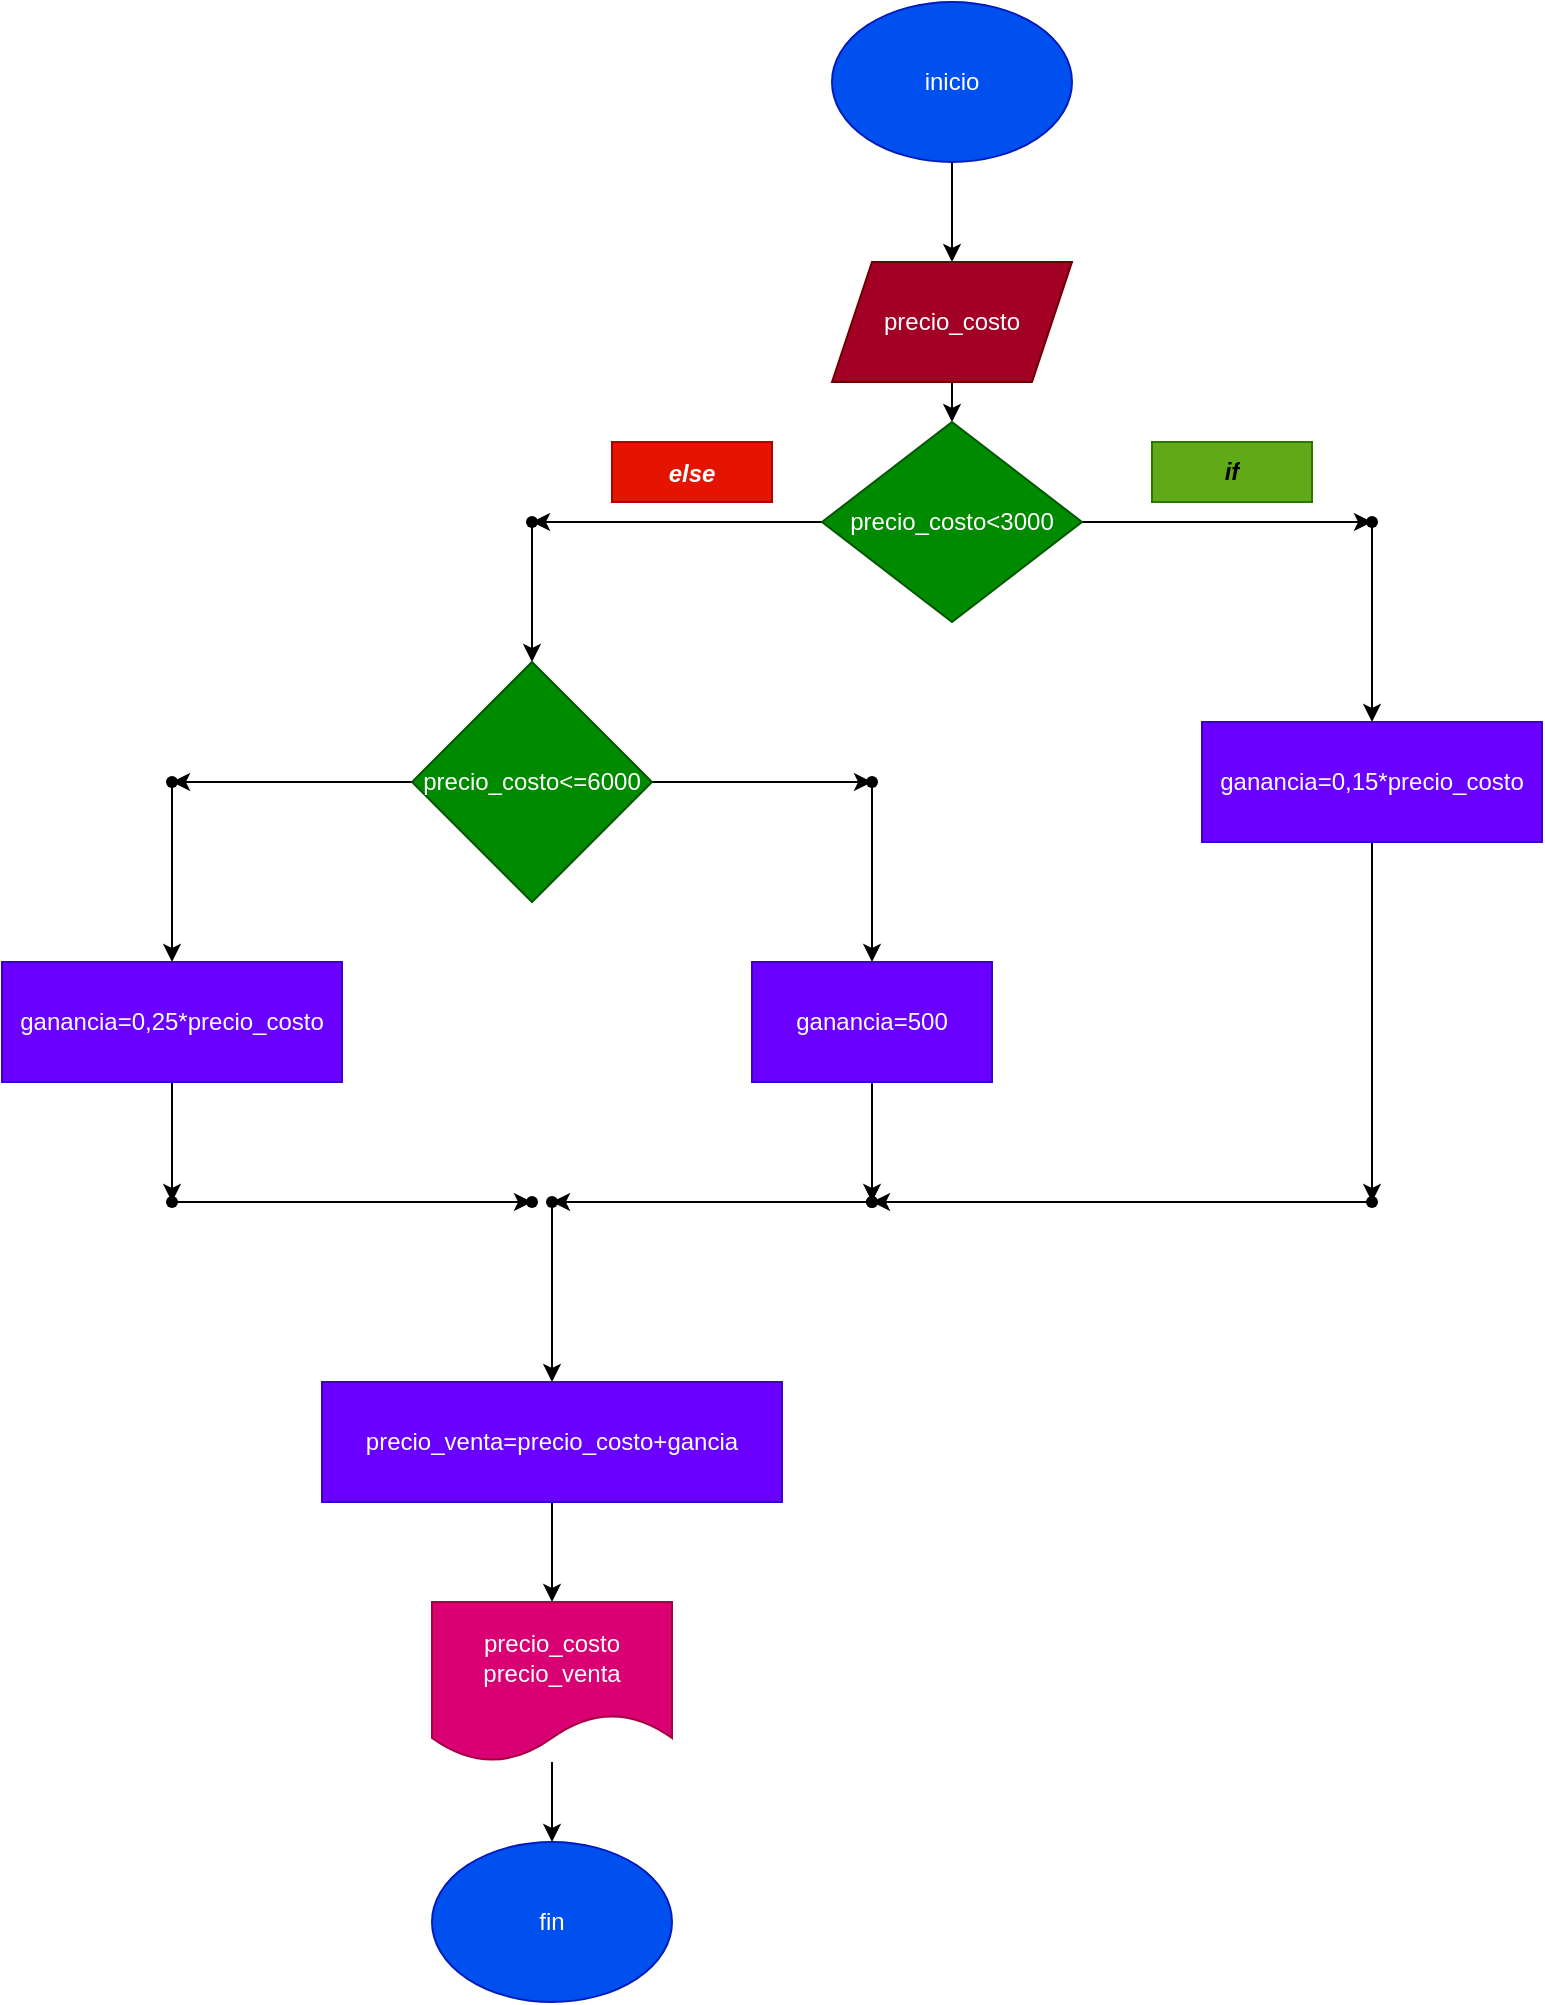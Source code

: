 <mxfile>
    <diagram id="LQrY-GZOVdw2IkHpjNwx" name="Página-1">
        <mxGraphModel dx="1477" dy="472" grid="1" gridSize="10" guides="1" tooltips="1" connect="1" arrows="1" fold="1" page="1" pageScale="1" pageWidth="827" pageHeight="1169" math="0" shadow="0">
            <root>
                <mxCell id="0"/>
                <mxCell id="1" parent="0"/>
                <mxCell id="4" value="" style="edgeStyle=none;html=1;" parent="1" source="2" target="3" edge="1">
                    <mxGeometry relative="1" as="geometry"/>
                </mxCell>
                <mxCell id="2" value="inicio" style="ellipse;whiteSpace=wrap;html=1;fillColor=#0050ef;fontColor=#ffffff;strokeColor=#001DBC;" parent="1" vertex="1">
                    <mxGeometry x="240" y="60" width="120" height="80" as="geometry"/>
                </mxCell>
                <mxCell id="6" value="" style="edgeStyle=none;html=1;" parent="1" source="3" target="5" edge="1">
                    <mxGeometry relative="1" as="geometry"/>
                </mxCell>
                <mxCell id="3" value="precio_costo" style="shape=parallelogram;perimeter=parallelogramPerimeter;whiteSpace=wrap;html=1;fixedSize=1;fillColor=#a20025;fontColor=#ffffff;strokeColor=#6F0000;" parent="1" vertex="1">
                    <mxGeometry x="240" y="190" width="120" height="60" as="geometry"/>
                </mxCell>
                <mxCell id="8" value="" style="edgeStyle=none;html=1;" parent="1" source="5" target="7" edge="1">
                    <mxGeometry relative="1" as="geometry"/>
                </mxCell>
                <mxCell id="10" value="" style="edgeStyle=none;html=1;" parent="1" source="5" target="9" edge="1">
                    <mxGeometry relative="1" as="geometry"/>
                </mxCell>
                <mxCell id="5" value="precio_costo&amp;lt;3000" style="rhombus;whiteSpace=wrap;html=1;fillColor=#008a00;fontColor=#ffffff;strokeColor=#005700;" parent="1" vertex="1">
                    <mxGeometry x="235" y="270" width="130" height="100" as="geometry"/>
                </mxCell>
                <mxCell id="16" value="" style="edgeStyle=none;html=1;fontColor=default;" parent="1" source="7" target="13" edge="1">
                    <mxGeometry relative="1" as="geometry"/>
                </mxCell>
                <mxCell id="7" value="" style="shape=waypoint;sketch=0;size=6;pointerEvents=1;points=[];fillColor=default;resizable=0;rotatable=0;perimeter=centerPerimeter;snapToPoint=1;" parent="1" vertex="1">
                    <mxGeometry x="70" y="300" width="40" height="40" as="geometry"/>
                </mxCell>
                <mxCell id="15" value="" style="edgeStyle=none;html=1;fontColor=default;" parent="1" source="9" target="14" edge="1">
                    <mxGeometry relative="1" as="geometry"/>
                </mxCell>
                <mxCell id="9" value="" style="shape=waypoint;sketch=0;size=6;pointerEvents=1;points=[];fillColor=default;resizable=0;rotatable=0;perimeter=centerPerimeter;snapToPoint=1;" parent="1" vertex="1">
                    <mxGeometry x="490" y="300" width="40" height="40" as="geometry"/>
                </mxCell>
                <mxCell id="11" value="else" style="text;strokeColor=#B20000;fillColor=#e51400;align=center;verticalAlign=middle;spacingLeft=4;spacingRight=4;overflow=hidden;points=[[0,0.5],[1,0.5]];portConstraint=eastwest;rotatable=0;fontColor=#ffffff;fontStyle=3" parent="1" vertex="1">
                    <mxGeometry x="130" y="280" width="80" height="30" as="geometry"/>
                </mxCell>
                <mxCell id="12" value="&lt;b&gt;&lt;i&gt;if&lt;/i&gt;&lt;/b&gt;" style="text;strokeColor=#2D7600;fillColor=#60a917;align=center;verticalAlign=middle;spacingLeft=4;spacingRight=4;overflow=hidden;points=[[0,0.5],[1,0.5]];portConstraint=eastwest;rotatable=0;fontColor=default;labelBackgroundColor=none;labelBorderColor=none;whiteSpace=wrap;rounded=0;glass=0;sketch=0;shadow=0;html=1;" parent="1" vertex="1">
                    <mxGeometry x="400" y="280" width="80" height="30" as="geometry"/>
                </mxCell>
                <mxCell id="18" value="" style="edgeStyle=none;html=1;fontColor=default;" parent="1" source="13" target="17" edge="1">
                    <mxGeometry relative="1" as="geometry"/>
                </mxCell>
                <mxCell id="22" value="" style="edgeStyle=none;html=1;fontColor=default;" parent="1" source="13" target="21" edge="1">
                    <mxGeometry relative="1" as="geometry"/>
                </mxCell>
                <mxCell id="13" value="precio_costo&amp;lt;=6000" style="rhombus;whiteSpace=wrap;html=1;rounded=0;shadow=0;glass=0;labelBackgroundColor=none;labelBorderColor=none;sketch=0;fontColor=#ffffff;fillColor=#008a00;strokeColor=#005700;" parent="1" vertex="1">
                    <mxGeometry x="30" y="390" width="120" height="120" as="geometry"/>
                </mxCell>
                <mxCell id="41" value="" style="edgeStyle=none;html=1;fontColor=default;" parent="1" source="14" target="40" edge="1">
                    <mxGeometry relative="1" as="geometry"/>
                </mxCell>
                <mxCell id="14" value="ganancia=0,15*precio_costo" style="rounded=0;whiteSpace=wrap;html=1;shadow=0;glass=0;labelBackgroundColor=none;labelBorderColor=none;sketch=0;fontColor=#ffffff;fillColor=#6a00ff;strokeColor=#3700CC;" parent="1" vertex="1">
                    <mxGeometry x="425" y="420" width="170" height="60" as="geometry"/>
                </mxCell>
                <mxCell id="20" value="" style="edgeStyle=none;html=1;fontColor=default;" parent="1" source="17" target="19" edge="1">
                    <mxGeometry relative="1" as="geometry"/>
                </mxCell>
                <mxCell id="17" value="" style="shape=waypoint;sketch=0;size=6;pointerEvents=1;points=[];fillColor=default;resizable=0;rotatable=0;perimeter=centerPerimeter;snapToPoint=1;rounded=0;shadow=0;glass=0;labelBackgroundColor=none;labelBorderColor=none;" parent="1" vertex="1">
                    <mxGeometry x="240" y="430" width="40" height="40" as="geometry"/>
                </mxCell>
                <mxCell id="28" value="" style="edgeStyle=none;html=1;fontColor=default;" parent="1" source="19" target="27" edge="1">
                    <mxGeometry relative="1" as="geometry"/>
                </mxCell>
                <mxCell id="19" value="ganancia=500" style="rounded=0;whiteSpace=wrap;html=1;shadow=0;glass=0;labelBackgroundColor=none;labelBorderColor=none;sketch=0;fontColor=#ffffff;fillColor=#6a00ff;strokeColor=#3700CC;" parent="1" vertex="1">
                    <mxGeometry x="200" y="540" width="120" height="60" as="geometry"/>
                </mxCell>
                <mxCell id="24" value="" style="edgeStyle=none;html=1;fontColor=default;" parent="1" source="21" target="23" edge="1">
                    <mxGeometry relative="1" as="geometry"/>
                </mxCell>
                <mxCell id="21" value="" style="shape=waypoint;sketch=0;size=6;pointerEvents=1;points=[];fillColor=default;resizable=0;rotatable=0;perimeter=centerPerimeter;snapToPoint=1;rounded=0;shadow=0;glass=0;labelBackgroundColor=none;labelBorderColor=none;" parent="1" vertex="1">
                    <mxGeometry x="-110" y="430" width="40" height="40" as="geometry"/>
                </mxCell>
                <mxCell id="26" value="" style="edgeStyle=none;html=1;fontColor=default;" parent="1" source="23" target="25" edge="1">
                    <mxGeometry relative="1" as="geometry"/>
                </mxCell>
                <mxCell id="23" value="ganancia=0,25*precio_costo" style="rounded=0;whiteSpace=wrap;html=1;shadow=0;glass=0;labelBackgroundColor=none;labelBorderColor=none;sketch=0;fontColor=#ffffff;fillColor=#6a00ff;strokeColor=#3700CC;" parent="1" vertex="1">
                    <mxGeometry x="-175" y="540" width="170" height="60" as="geometry"/>
                </mxCell>
                <mxCell id="30" value="" style="edgeStyle=none;html=1;fontColor=default;" parent="1" source="25" target="29" edge="1">
                    <mxGeometry relative="1" as="geometry"/>
                </mxCell>
                <mxCell id="25" value="" style="shape=waypoint;sketch=0;size=6;pointerEvents=1;points=[];fillColor=default;resizable=0;rotatable=0;perimeter=centerPerimeter;snapToPoint=1;rounded=0;shadow=0;glass=0;labelBackgroundColor=none;labelBorderColor=none;" parent="1" vertex="1">
                    <mxGeometry x="-110" y="640" width="40" height="40" as="geometry"/>
                </mxCell>
                <mxCell id="32" value="" style="edgeStyle=none;html=1;fontColor=default;" parent="1" source="27" target="31" edge="1">
                    <mxGeometry relative="1" as="geometry"/>
                </mxCell>
                <mxCell id="27" value="" style="shape=waypoint;sketch=0;size=6;pointerEvents=1;points=[];fillColor=default;resizable=0;rotatable=0;perimeter=centerPerimeter;snapToPoint=1;rounded=0;shadow=0;glass=0;labelBackgroundColor=none;labelBorderColor=none;" parent="1" vertex="1">
                    <mxGeometry x="240" y="640" width="40" height="40" as="geometry"/>
                </mxCell>
                <mxCell id="29" value="" style="shape=waypoint;sketch=0;size=6;pointerEvents=1;points=[];fillColor=default;resizable=0;rotatable=0;perimeter=centerPerimeter;snapToPoint=1;rounded=0;shadow=0;glass=0;labelBackgroundColor=none;labelBorderColor=none;" parent="1" vertex="1">
                    <mxGeometry x="70" y="640" width="40" height="40" as="geometry"/>
                </mxCell>
                <mxCell id="34" value="" style="edgeStyle=none;html=1;fontColor=default;entryX=0.5;entryY=0;entryDx=0;entryDy=0;" parent="1" source="31" target="36" edge="1">
                    <mxGeometry relative="1" as="geometry"/>
                </mxCell>
                <mxCell id="31" value="" style="shape=waypoint;sketch=0;size=6;pointerEvents=1;points=[];fillColor=default;resizable=0;rotatable=0;perimeter=centerPerimeter;snapToPoint=1;rounded=0;shadow=0;glass=0;labelBackgroundColor=none;labelBorderColor=none;" parent="1" vertex="1">
                    <mxGeometry x="80" y="640" width="40" height="40" as="geometry"/>
                </mxCell>
                <mxCell id="33" value="" style="shape=waypoint;sketch=0;size=6;pointerEvents=1;points=[];fillColor=default;resizable=0;rotatable=0;perimeter=centerPerimeter;snapToPoint=1;rounded=0;shadow=0;glass=0;labelBackgroundColor=none;labelBorderColor=none;" parent="1" vertex="1">
                    <mxGeometry x="80" y="760" width="40" height="40" as="geometry"/>
                </mxCell>
                <mxCell id="39" value="" style="edgeStyle=none;html=1;fontColor=default;" parent="1" source="35" target="38" edge="1">
                    <mxGeometry relative="1" as="geometry"/>
                </mxCell>
                <mxCell id="35" value="precio_costo&lt;br&gt;precio_venta&lt;br&gt;" style="shape=document;whiteSpace=wrap;html=1;boundedLbl=1;rounded=0;shadow=0;glass=0;labelBackgroundColor=none;labelBorderColor=none;sketch=0;fontColor=#ffffff;fillColor=#d80073;strokeColor=#A50040;" parent="1" vertex="1">
                    <mxGeometry x="40" y="860" width="120" height="80" as="geometry"/>
                </mxCell>
                <mxCell id="37" value="" style="edgeStyle=none;html=1;fontColor=default;" parent="1" source="36" target="35" edge="1">
                    <mxGeometry relative="1" as="geometry"/>
                </mxCell>
                <mxCell id="36" value="precio_venta=precio_costo+gancia" style="rounded=0;whiteSpace=wrap;html=1;shadow=0;glass=0;labelBackgroundColor=none;labelBorderColor=none;sketch=0;fontColor=#ffffff;fillColor=#6a00ff;strokeColor=#3700CC;" parent="1" vertex="1">
                    <mxGeometry x="-15" y="750" width="230" height="60" as="geometry"/>
                </mxCell>
                <mxCell id="38" value="fin" style="ellipse;whiteSpace=wrap;html=1;rounded=0;shadow=0;glass=0;labelBackgroundColor=none;labelBorderColor=none;sketch=0;fontColor=#ffffff;fillColor=#0050ef;strokeColor=#001DBC;" parent="1" vertex="1">
                    <mxGeometry x="40" y="980" width="120" height="80" as="geometry"/>
                </mxCell>
                <mxCell id="43" value="" style="edgeStyle=none;html=1;fontColor=default;" parent="1" source="40" target="42" edge="1">
                    <mxGeometry relative="1" as="geometry"/>
                </mxCell>
                <mxCell id="40" value="" style="shape=waypoint;sketch=0;size=6;pointerEvents=1;points=[];fillColor=default;resizable=0;rotatable=0;perimeter=centerPerimeter;snapToPoint=1;rounded=0;shadow=0;glass=0;labelBackgroundColor=none;labelBorderColor=none;" parent="1" vertex="1">
                    <mxGeometry x="490" y="640" width="40" height="40" as="geometry"/>
                </mxCell>
                <mxCell id="42" value="" style="shape=waypoint;sketch=0;size=6;pointerEvents=1;points=[];fillColor=default;resizable=0;rotatable=0;perimeter=centerPerimeter;snapToPoint=1;rounded=0;shadow=0;glass=0;labelBackgroundColor=none;labelBorderColor=none;" parent="1" vertex="1">
                    <mxGeometry x="240" y="640" width="40" height="40" as="geometry"/>
                </mxCell>
            </root>
        </mxGraphModel>
    </diagram>
</mxfile>